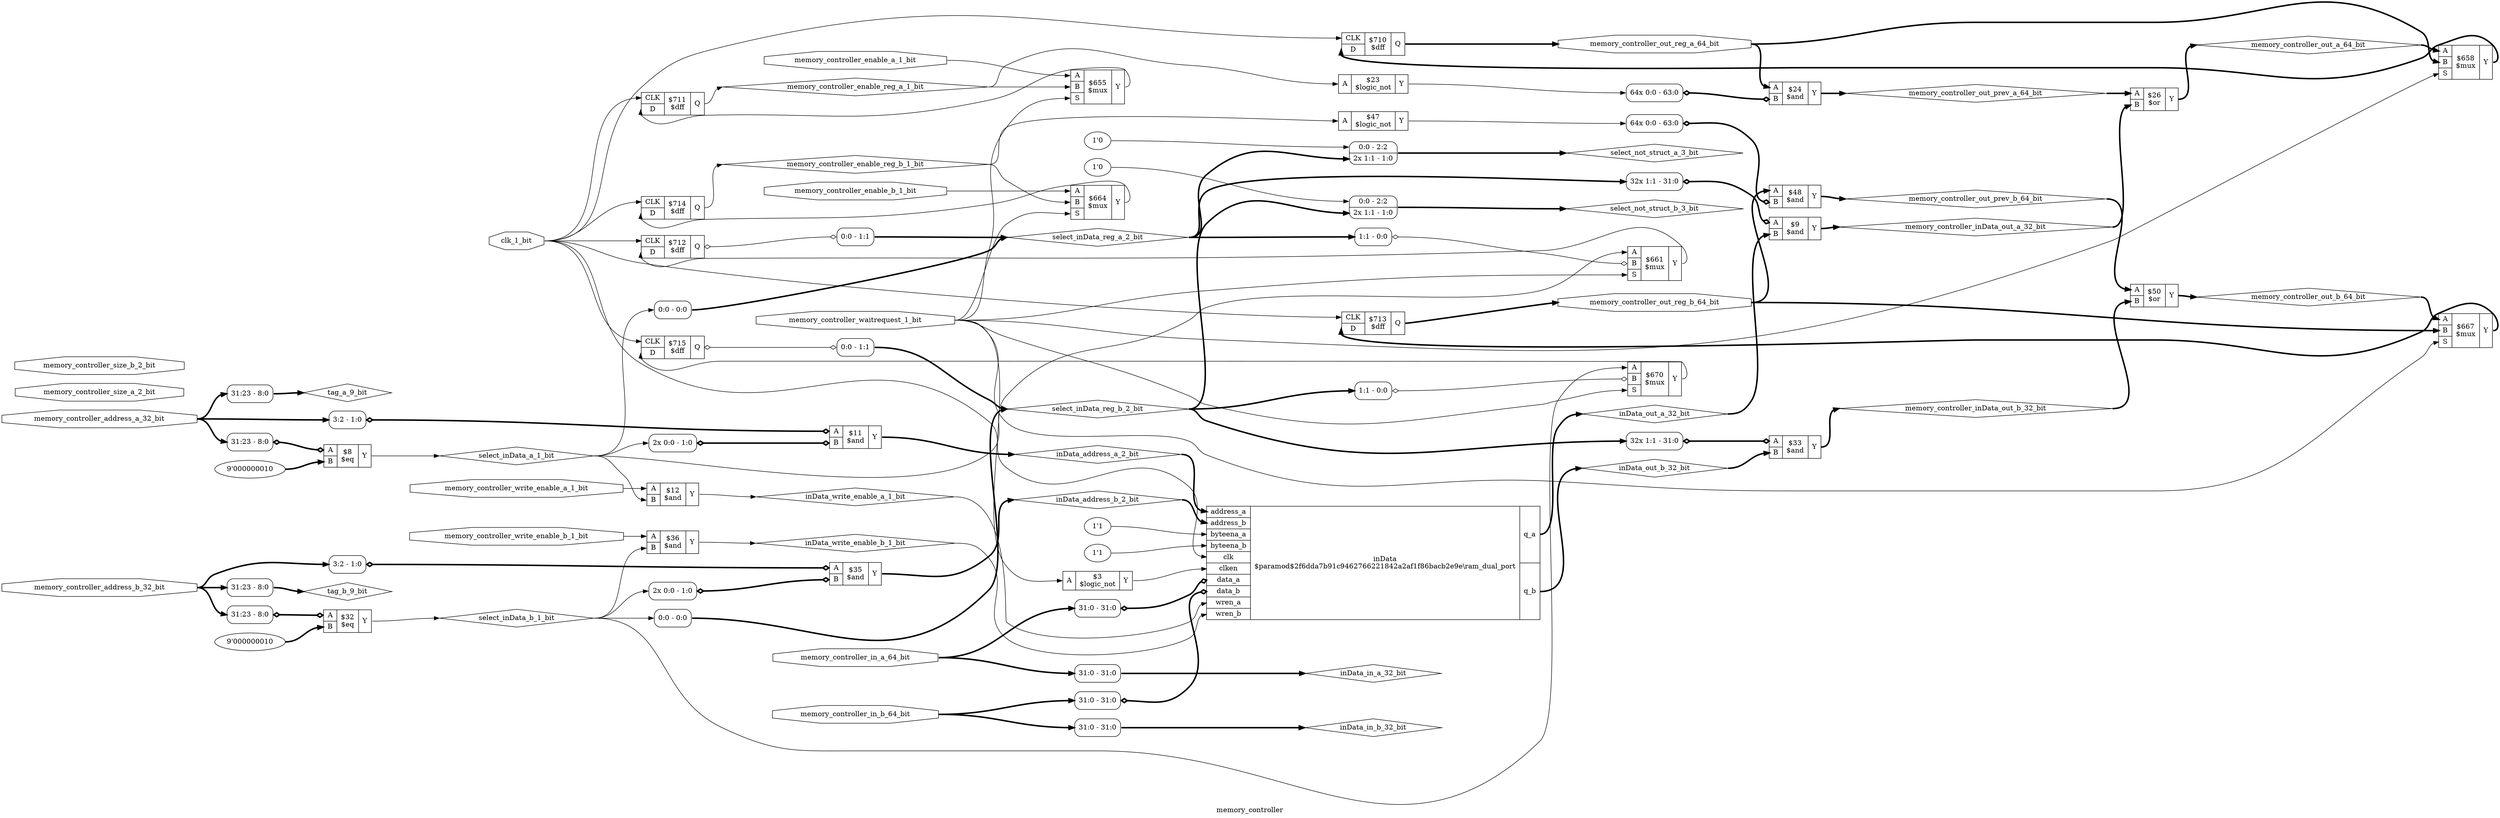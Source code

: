 digraph "memory_controller" {
label="memory_controller";
rankdir="LR";
remincross=true;
n11 [ shape=octagon, label="clk_1_bit", color="black", fontcolor="black" ];
n12 [ shape=diamond, label="inData_address_a_2_bit", color="black", fontcolor="black" ];
n13 [ shape=diamond, label="inData_address_b_2_bit", color="black", fontcolor="black" ];
n14 [ shape=diamond, label="inData_in_a_32_bit", color="black", fontcolor="black" ];
n15 [ shape=diamond, label="inData_in_b_32_bit", color="black", fontcolor="black" ];
n16 [ shape=diamond, label="inData_out_a_32_bit", color="black", fontcolor="black" ];
n17 [ shape=diamond, label="inData_out_b_32_bit", color="black", fontcolor="black" ];
n18 [ shape=diamond, label="inData_write_enable_a_1_bit", color="black", fontcolor="black" ];
n19 [ shape=diamond, label="inData_write_enable_b_1_bit", color="black", fontcolor="black" ];
n20 [ shape=octagon, label="memory_controller_address_a_32_bit", color="black", fontcolor="black" ];
n21 [ shape=octagon, label="memory_controller_address_b_32_bit", color="black", fontcolor="black" ];
n22 [ shape=octagon, label="memory_controller_enable_a_1_bit", color="black", fontcolor="black" ];
n23 [ shape=octagon, label="memory_controller_enable_b_1_bit", color="black", fontcolor="black" ];
n24 [ shape=diamond, label="memory_controller_enable_reg_a_1_bit", color="black", fontcolor="black" ];
n25 [ shape=diamond, label="memory_controller_enable_reg_b_1_bit", color="black", fontcolor="black" ];
n26 [ shape=diamond, label="memory_controller_inData_out_a_32_bit", color="black", fontcolor="black" ];
n27 [ shape=diamond, label="memory_controller_inData_out_b_32_bit", color="black", fontcolor="black" ];
n28 [ shape=octagon, label="memory_controller_in_a_64_bit", color="black", fontcolor="black" ];
n29 [ shape=octagon, label="memory_controller_in_b_64_bit", color="black", fontcolor="black" ];
n30 [ shape=diamond, label="memory_controller_out_a_64_bit", color="black", fontcolor="black" ];
n31 [ shape=diamond, label="memory_controller_out_b_64_bit", color="black", fontcolor="black" ];
n32 [ shape=diamond, label="memory_controller_out_prev_a_64_bit", color="black", fontcolor="black" ];
n33 [ shape=diamond, label="memory_controller_out_prev_b_64_bit", color="black", fontcolor="black" ];
n34 [ shape=octagon, label="memory_controller_out_reg_a_64_bit", color="black", fontcolor="black" ];
n35 [ shape=octagon, label="memory_controller_out_reg_b_64_bit", color="black", fontcolor="black" ];
n36 [ shape=octagon, label="memory_controller_size_a_2_bit", color="black", fontcolor="black" ];
n37 [ shape=octagon, label="memory_controller_size_b_2_bit", color="black", fontcolor="black" ];
n38 [ shape=octagon, label="memory_controller_waitrequest_1_bit", color="black", fontcolor="black" ];
n39 [ shape=octagon, label="memory_controller_write_enable_a_1_bit", color="black", fontcolor="black" ];
n40 [ shape=octagon, label="memory_controller_write_enable_b_1_bit", color="black", fontcolor="black" ];
n41 [ shape=diamond, label="select_inData_a_1_bit", color="black", fontcolor="black" ];
n42 [ shape=diamond, label="select_inData_b_1_bit", color="black", fontcolor="black" ];
n43 [ shape=diamond, label="select_inData_reg_a_2_bit", color="black", fontcolor="black" ];
n44 [ shape=diamond, label="select_inData_reg_b_2_bit", color="black", fontcolor="black" ];
n45 [ shape=diamond, label="select_not_struct_a_3_bit", color="black", fontcolor="black" ];
n46 [ shape=diamond, label="select_not_struct_b_3_bit", color="black", fontcolor="black" ];
n47 [ shape=diamond, label="tag_a_9_bit", color="black", fontcolor="black" ];
n48 [ shape=diamond, label="tag_b_9_bit", color="black", fontcolor="black" ];
c52 [ shape=record, label="{{<p49> A|<p50> B}|$9\n$and|{<p51> Y}}" ];
x0 [ shape=record, style=rounded, label="<s31> 32x 1:1 - 31:0 " ];
x0:e -> c52:p49:w [arrowhead=odiamond, arrowtail=odiamond, dir=both, color="black", style="setlinewidth(3)", label=""];
c53 [ shape=record, label="{{<p49> A|<p50> B}|$11\n$and|{<p51> Y}}" ];
x1 [ shape=record, style=rounded, label="<s0> 3:2 - 1:0 " ];
x1:e -> c53:p49:w [arrowhead=odiamond, arrowtail=odiamond, dir=both, color="black", style="setlinewidth(3)", label=""];
x2 [ shape=record, style=rounded, label="<s1> 2x 0:0 - 1:0 " ];
x2:e -> c53:p50:w [arrowhead=odiamond, arrowtail=odiamond, dir=both, color="black", style="setlinewidth(3)", label=""];
c54 [ shape=record, label="{{<p49> A|<p50> B}|$12\n$and|{<p51> Y}}" ];
c55 [ shape=record, label="{{<p49> A|<p50> B}|$24\n$and|{<p51> Y}}" ];
x3 [ shape=record, style=rounded, label="<s63> 64x 0:0 - 63:0 " ];
x3:e -> c55:p50:w [arrowhead=odiamond, arrowtail=odiamond, dir=both, color="black", style="setlinewidth(3)", label=""];
c56 [ shape=record, label="{{<p49> A|<p50> B}|$33\n$and|{<p51> Y}}" ];
x4 [ shape=record, style=rounded, label="<s31> 32x 1:1 - 31:0 " ];
x4:e -> c56:p49:w [arrowhead=odiamond, arrowtail=odiamond, dir=both, color="black", style="setlinewidth(3)", label=""];
c57 [ shape=record, label="{{<p49> A|<p50> B}|$35\n$and|{<p51> Y}}" ];
x5 [ shape=record, style=rounded, label="<s0> 3:2 - 1:0 " ];
x5:e -> c57:p49:w [arrowhead=odiamond, arrowtail=odiamond, dir=both, color="black", style="setlinewidth(3)", label=""];
x6 [ shape=record, style=rounded, label="<s1> 2x 0:0 - 1:0 " ];
x6:e -> c57:p50:w [arrowhead=odiamond, arrowtail=odiamond, dir=both, color="black", style="setlinewidth(3)", label=""];
c58 [ shape=record, label="{{<p49> A|<p50> B}|$36\n$and|{<p51> Y}}" ];
c59 [ shape=record, label="{{<p49> A|<p50> B}|$48\n$and|{<p51> Y}}" ];
x7 [ shape=record, style=rounded, label="<s63> 64x 0:0 - 63:0 " ];
x7:e -> c59:p50:w [arrowhead=odiamond, arrowtail=odiamond, dir=both, color="black", style="setlinewidth(3)", label=""];
v9 [ label="9'000000010" ];
c60 [ shape=record, label="{{<p49> A|<p50> B}|$8\n$eq|{<p51> Y}}" ];
x8 [ shape=record, style=rounded, label="<s0> 31:23 - 8:0 " ];
x8:e -> c60:p49:w [arrowhead=odiamond, arrowtail=odiamond, dir=both, color="black", style="setlinewidth(3)", label=""];
v11 [ label="9'000000010" ];
c61 [ shape=record, label="{{<p49> A|<p50> B}|$32\n$eq|{<p51> Y}}" ];
x10 [ shape=record, style=rounded, label="<s0> 31:23 - 8:0 " ];
x10:e -> c61:p49:w [arrowhead=odiamond, arrowtail=odiamond, dir=both, color="black", style="setlinewidth(3)", label=""];
c62 [ shape=record, label="{{<p49> A}|$3\n$logic_not|{<p51> Y}}" ];
c63 [ shape=record, label="{{<p49> A}|$23\n$logic_not|{<p51> Y}}" ];
c64 [ shape=record, label="{{<p49> A}|$47\n$logic_not|{<p51> Y}}" ];
c65 [ shape=record, label="{{<p49> A|<p50> B}|$26\n$or|{<p51> Y}}" ];
c66 [ shape=record, label="{{<p49> A|<p50> B}|$50\n$or|{<p51> Y}}" ];
c70 [ shape=record, label="{{<p67> CLK|<p68> D}|$710\n$dff|{<p69> Q}}" ];
c71 [ shape=record, label="{{<p67> CLK|<p68> D}|$711\n$dff|{<p69> Q}}" ];
c72 [ shape=record, label="{{<p67> CLK|<p68> D}|$712\n$dff|{<p69> Q}}" ];
x12 [ shape=record, style=rounded, label="<s0> 0:0 - 1:1 " ];
c72:p69:e -> x12:w [arrowhead=odiamond, arrowtail=odiamond, dir=both, color="black", label=""];
c73 [ shape=record, label="{{<p67> CLK|<p68> D}|$713\n$dff|{<p69> Q}}" ];
c74 [ shape=record, label="{{<p67> CLK|<p68> D}|$714\n$dff|{<p69> Q}}" ];
c75 [ shape=record, label="{{<p67> CLK|<p68> D}|$715\n$dff|{<p69> Q}}" ];
x13 [ shape=record, style=rounded, label="<s0> 0:0 - 1:1 " ];
c75:p69:e -> x13:w [arrowhead=odiamond, arrowtail=odiamond, dir=both, color="black", label=""];
c77 [ shape=record, label="{{<p49> A|<p50> B|<p76> S}|$655\n$mux|{<p51> Y}}" ];
c78 [ shape=record, label="{{<p49> A|<p50> B|<p76> S}|$658\n$mux|{<p51> Y}}" ];
c79 [ shape=record, label="{{<p49> A|<p50> B|<p76> S}|$661\n$mux|{<p51> Y}}" ];
x14 [ shape=record, style=rounded, label="<s0> 1:1 - 0:0 " ];
x14:e -> c79:p50:w [arrowhead=odiamond, arrowtail=odiamond, dir=both, color="black", label=""];
c80 [ shape=record, label="{{<p49> A|<p50> B|<p76> S}|$664\n$mux|{<p51> Y}}" ];
c81 [ shape=record, label="{{<p49> A|<p50> B|<p76> S}|$667\n$mux|{<p51> Y}}" ];
c82 [ shape=record, label="{{<p49> A|<p50> B|<p76> S}|$670\n$mux|{<p51> Y}}" ];
x15 [ shape=record, style=rounded, label="<s0> 1:1 - 0:0 " ];
x15:e -> c82:p50:w [arrowhead=odiamond, arrowtail=odiamond, dir=both, color="black", label=""];
v16 [ label="1'1" ];
v17 [ label="1'1" ];
c94 [ shape=record, label="{{<p83> address_a|<p84> address_b|<p85> byteena_a|<p86> byteena_b|<p11> clk|<p87> clken|<p88> data_a|<p89> data_b|<p90> wren_a|<p91> wren_b}|inData\n$paramod$2f6dda7b91c9462766221842a2af1f86bacb2e9e\\ram_dual_port|{<p92> q_a|<p93> q_b}}" ];
x18 [ shape=record, style=rounded, label="<s0> 31:0 - 31:0 " ];
x18:e -> c94:p88:w [arrowhead=odiamond, arrowtail=odiamond, dir=both, color="black", style="setlinewidth(3)", label=""];
x19 [ shape=record, style=rounded, label="<s0> 31:0 - 31:0 " ];
x19:e -> c94:p89:w [arrowhead=odiamond, arrowtail=odiamond, dir=both, color="black", style="setlinewidth(3)", label=""];
x20 [ shape=record, style=rounded, label="<s0> 31:0 - 31:0 " ];
x21 [ shape=record, style=rounded, label="<s0> 31:0 - 31:0 " ];
x22 [ shape=record, style=rounded, label="<s0> 0:0 - 0:0 " ];
x23 [ shape=record, style=rounded, label="<s0> 0:0 - 0:0 " ];
v25 [ label="1'0" ];
x24 [ shape=record, style=rounded, label="<s2> 0:0 - 2:2 |<s1> 2x 1:1 - 1:0 " ];
v27 [ label="1'0" ];
x26 [ shape=record, style=rounded, label="<s2> 0:0 - 2:2 |<s1> 2x 1:1 - 1:0 " ];
x28 [ shape=record, style=rounded, label="<s0> 31:23 - 8:0 " ];
x29 [ shape=record, style=rounded, label="<s0> 31:23 - 8:0 " ];
c64:p51:e -> x7:s63:w [color="black", label=""];
n11:e -> c70:p67:w [color="black", label=""];
n11:e -> c71:p67:w [color="black", label=""];
n11:e -> c72:p67:w [color="black", label=""];
n11:e -> c73:p67:w [color="black", label=""];
n11:e -> c74:p67:w [color="black", label=""];
n11:e -> c75:p67:w [color="black", label=""];
n11:e -> c94:p11:w [color="black", label=""];
c53:p51:e -> n12:w [color="black", style="setlinewidth(3)", label=""];
n12:e -> c94:p83:w [color="black", style="setlinewidth(3)", label=""];
c57:p51:e -> n13:w [color="black", style="setlinewidth(3)", label=""];
n13:e -> c94:p84:w [color="black", style="setlinewidth(3)", label=""];
x20:e -> n14:w [color="black", style="setlinewidth(3)", label=""];
x21:e -> n15:w [color="black", style="setlinewidth(3)", label=""];
c94:p92:e -> n16:w [color="black", style="setlinewidth(3)", label=""];
n16:e -> c52:p50:w [color="black", style="setlinewidth(3)", label=""];
c94:p93:e -> n17:w [color="black", style="setlinewidth(3)", label=""];
n17:e -> c56:p50:w [color="black", style="setlinewidth(3)", label=""];
c54:p51:e -> n18:w [color="black", label=""];
n18:e -> c94:p90:w [color="black", label=""];
c58:p51:e -> n19:w [color="black", label=""];
n19:e -> c94:p91:w [color="black", label=""];
c77:p51:e -> c71:p68:w [color="black", label=""];
n20:e -> x1:s0:w [color="black", style="setlinewidth(3)", label=""];
n20:e -> x28:s0:w [color="black", style="setlinewidth(3)", label=""];
n20:e -> x8:s0:w [color="black", style="setlinewidth(3)", label=""];
n21:e -> x10:s0:w [color="black", style="setlinewidth(3)", label=""];
n21:e -> x29:s0:w [color="black", style="setlinewidth(3)", label=""];
n21:e -> x5:s0:w [color="black", style="setlinewidth(3)", label=""];
n22:e -> c77:p49:w [color="black", label=""];
n23:e -> c80:p49:w [color="black", label=""];
c71:p69:e -> n24:w [color="black", label=""];
n24:e -> c63:p49:w [color="black", label=""];
n24:e -> c77:p50:w [color="black", label=""];
c74:p69:e -> n25:w [color="black", label=""];
n25:e -> c64:p49:w [color="black", label=""];
n25:e -> c80:p50:w [color="black", label=""];
c52:p51:e -> n26:w [color="black", style="setlinewidth(3)", label=""];
n26:e -> c65:p50:w [color="black", style="setlinewidth(3)", label=""];
c56:p51:e -> n27:w [color="black", style="setlinewidth(3)", label=""];
n27:e -> c66:p50:w [color="black", style="setlinewidth(3)", label=""];
n28:e -> x18:s0:w [color="black", style="setlinewidth(3)", label=""];
n28:e -> x20:s0:w [color="black", style="setlinewidth(3)", label=""];
n29:e -> x19:s0:w [color="black", style="setlinewidth(3)", label=""];
n29:e -> x21:s0:w [color="black", style="setlinewidth(3)", label=""];
c80:p51:e -> c74:p68:w [color="black", label=""];
c65:p51:e -> n30:w [color="black", style="setlinewidth(3)", label=""];
n30:e -> c78:p49:w [color="black", style="setlinewidth(3)", label=""];
c66:p51:e -> n31:w [color="black", style="setlinewidth(3)", label=""];
n31:e -> c81:p49:w [color="black", style="setlinewidth(3)", label=""];
c55:p51:e -> n32:w [color="black", style="setlinewidth(3)", label=""];
n32:e -> c65:p49:w [color="black", style="setlinewidth(3)", label=""];
c59:p51:e -> n33:w [color="black", style="setlinewidth(3)", label=""];
n33:e -> c66:p49:w [color="black", style="setlinewidth(3)", label=""];
c70:p69:e -> n34:w [color="black", style="setlinewidth(3)", label=""];
n34:e -> c55:p49:w [color="black", style="setlinewidth(3)", label=""];
n34:e -> c78:p50:w [color="black", style="setlinewidth(3)", label=""];
c73:p69:e -> n35:w [color="black", style="setlinewidth(3)", label=""];
n35:e -> c59:p49:w [color="black", style="setlinewidth(3)", label=""];
n35:e -> c81:p50:w [color="black", style="setlinewidth(3)", label=""];
n38:e -> c62:p49:w [color="black", label=""];
n38:e -> c77:p76:w [color="black", label=""];
n38:e -> c78:p76:w [color="black", label=""];
n38:e -> c79:p76:w [color="black", label=""];
n38:e -> c80:p76:w [color="black", label=""];
n38:e -> c81:p76:w [color="black", label=""];
n38:e -> c82:p76:w [color="black", label=""];
n39:e -> c54:p49:w [color="black", label=""];
c78:p51:e -> c70:p68:w [color="black", style="setlinewidth(3)", label=""];
n40:e -> c58:p49:w [color="black", label=""];
c60:p51:e -> n41:w [color="black", label=""];
n41:e -> c54:p50:w [color="black", label=""];
n41:e -> c79:p49:w [color="black", label=""];
n41:e -> x22:w [color="black", label=""];
n41:e -> x2:s1:w [color="black", label=""];
c61:p51:e -> n42:w [color="black", label=""];
n42:e -> c58:p50:w [color="black", label=""];
n42:e -> c82:p49:w [color="black", label=""];
n42:e -> x23:w [color="black", label=""];
n42:e -> x6:s1:w [color="black", label=""];
x12:s0:e -> n43:w [color="black", style="setlinewidth(3)", label=""];
x22:s0:e -> n43:w [color="black", style="setlinewidth(3)", label=""];
n43:e -> x0:s31:w [color="black", style="setlinewidth(3)", label=""];
n43:e -> x14:s0:w [color="black", style="setlinewidth(3)", label=""];
n43:e -> x24:s1:w [color="black", style="setlinewidth(3)", label=""];
x13:s0:e -> n44:w [color="black", style="setlinewidth(3)", label=""];
x23:s0:e -> n44:w [color="black", style="setlinewidth(3)", label=""];
n44:e -> x15:s0:w [color="black", style="setlinewidth(3)", label=""];
n44:e -> x26:s1:w [color="black", style="setlinewidth(3)", label=""];
n44:e -> x4:s31:w [color="black", style="setlinewidth(3)", label=""];
x24:e -> n45:w [color="black", style="setlinewidth(3)", label=""];
x26:e -> n46:w [color="black", style="setlinewidth(3)", label=""];
x28:e -> n47:w [color="black", style="setlinewidth(3)", label=""];
x29:e -> n48:w [color="black", style="setlinewidth(3)", label=""];
c81:p51:e -> c73:p68:w [color="black", style="setlinewidth(3)", label=""];
c79:p51:e -> c72:p68:w [color="black", label=""];
c82:p51:e -> c75:p68:w [color="black", label=""];
c62:p51:e -> c94:p87:w [color="black", label=""];
c63:p51:e -> x3:s63:w [color="black", label=""];
v11:e -> c61:p50:w [color="black", style="setlinewidth(3)", label=""];
v16:e -> c94:p85:w [color="black", label=""];
v17:e -> c94:p86:w [color="black", label=""];
v25:e -> x24:s2:w [color="black", label=""];
v27:e -> x26:s2:w [color="black", label=""];
v9:e -> c60:p50:w [color="black", style="setlinewidth(3)", label=""];
}
